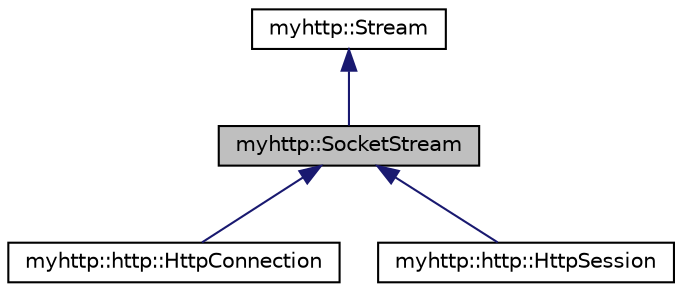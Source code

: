 digraph "myhttp::SocketStream"
{
 // LATEX_PDF_SIZE
  edge [fontname="Helvetica",fontsize="10",labelfontname="Helvetica",labelfontsize="10"];
  node [fontname="Helvetica",fontsize="10",shape=record];
  Node1 [label="myhttp::SocketStream",height=0.2,width=0.4,color="black", fillcolor="grey75", style="filled", fontcolor="black",tooltip="Socket流"];
  Node2 -> Node1 [dir="back",color="midnightblue",fontsize="10",style="solid",fontname="Helvetica"];
  Node2 [label="myhttp::Stream",height=0.2,width=0.4,color="black", fillcolor="white", style="filled",URL="$classmyhttp_1_1Stream.html",tooltip="流结构"];
  Node1 -> Node3 [dir="back",color="midnightblue",fontsize="10",style="solid",fontname="Helvetica"];
  Node3 [label="myhttp::http::HttpConnection",height=0.2,width=0.4,color="black", fillcolor="white", style="filled",URL="$classmyhttp_1_1http_1_1HttpConnection.html",tooltip="HTTP客户端类"];
  Node1 -> Node4 [dir="back",color="midnightblue",fontsize="10",style="solid",fontname="Helvetica"];
  Node4 [label="myhttp::http::HttpSession",height=0.2,width=0.4,color="black", fillcolor="white", style="filled",URL="$classmyhttp_1_1http_1_1HttpSession.html",tooltip="HTTPSession封装"];
}
